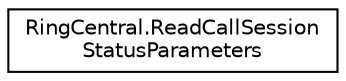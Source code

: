 digraph "Graphical Class Hierarchy"
{
 // LATEX_PDF_SIZE
  edge [fontname="Helvetica",fontsize="10",labelfontname="Helvetica",labelfontsize="10"];
  node [fontname="Helvetica",fontsize="10",shape=record];
  rankdir="LR";
  Node0 [label="RingCentral.ReadCallSession\lStatusParameters",height=0.2,width=0.4,color="black", fillcolor="white", style="filled",URL="$classRingCentral_1_1ReadCallSessionStatusParameters.html",tooltip="Query parameters for operation readCallSessionStatus"];
}
